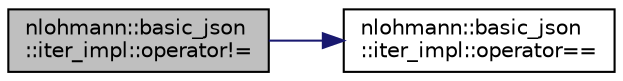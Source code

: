 digraph "nlohmann::basic_json::iter_impl::operator!="
{
 // LATEX_PDF_SIZE
  edge [fontname="Helvetica",fontsize="10",labelfontname="Helvetica",labelfontsize="10"];
  node [fontname="Helvetica",fontsize="10",shape=record];
  rankdir="LR";
  Node9 [label="nlohmann::basic_json\l::iter_impl::operator!=",height=0.2,width=0.4,color="black", fillcolor="grey75", style="filled", fontcolor="black",tooltip="comparison: not equal"];
  Node9 -> Node10 [color="midnightblue",fontsize="10",style="solid"];
  Node10 [label="nlohmann::basic_json\l::iter_impl::operator==",height=0.2,width=0.4,color="black", fillcolor="white", style="filled",URL="$classnlohmann_1_1basic__json_1_1iter__impl.html#af3beb0d08550188082ea64d8becd12fb",tooltip="comparison: equal"];
}
